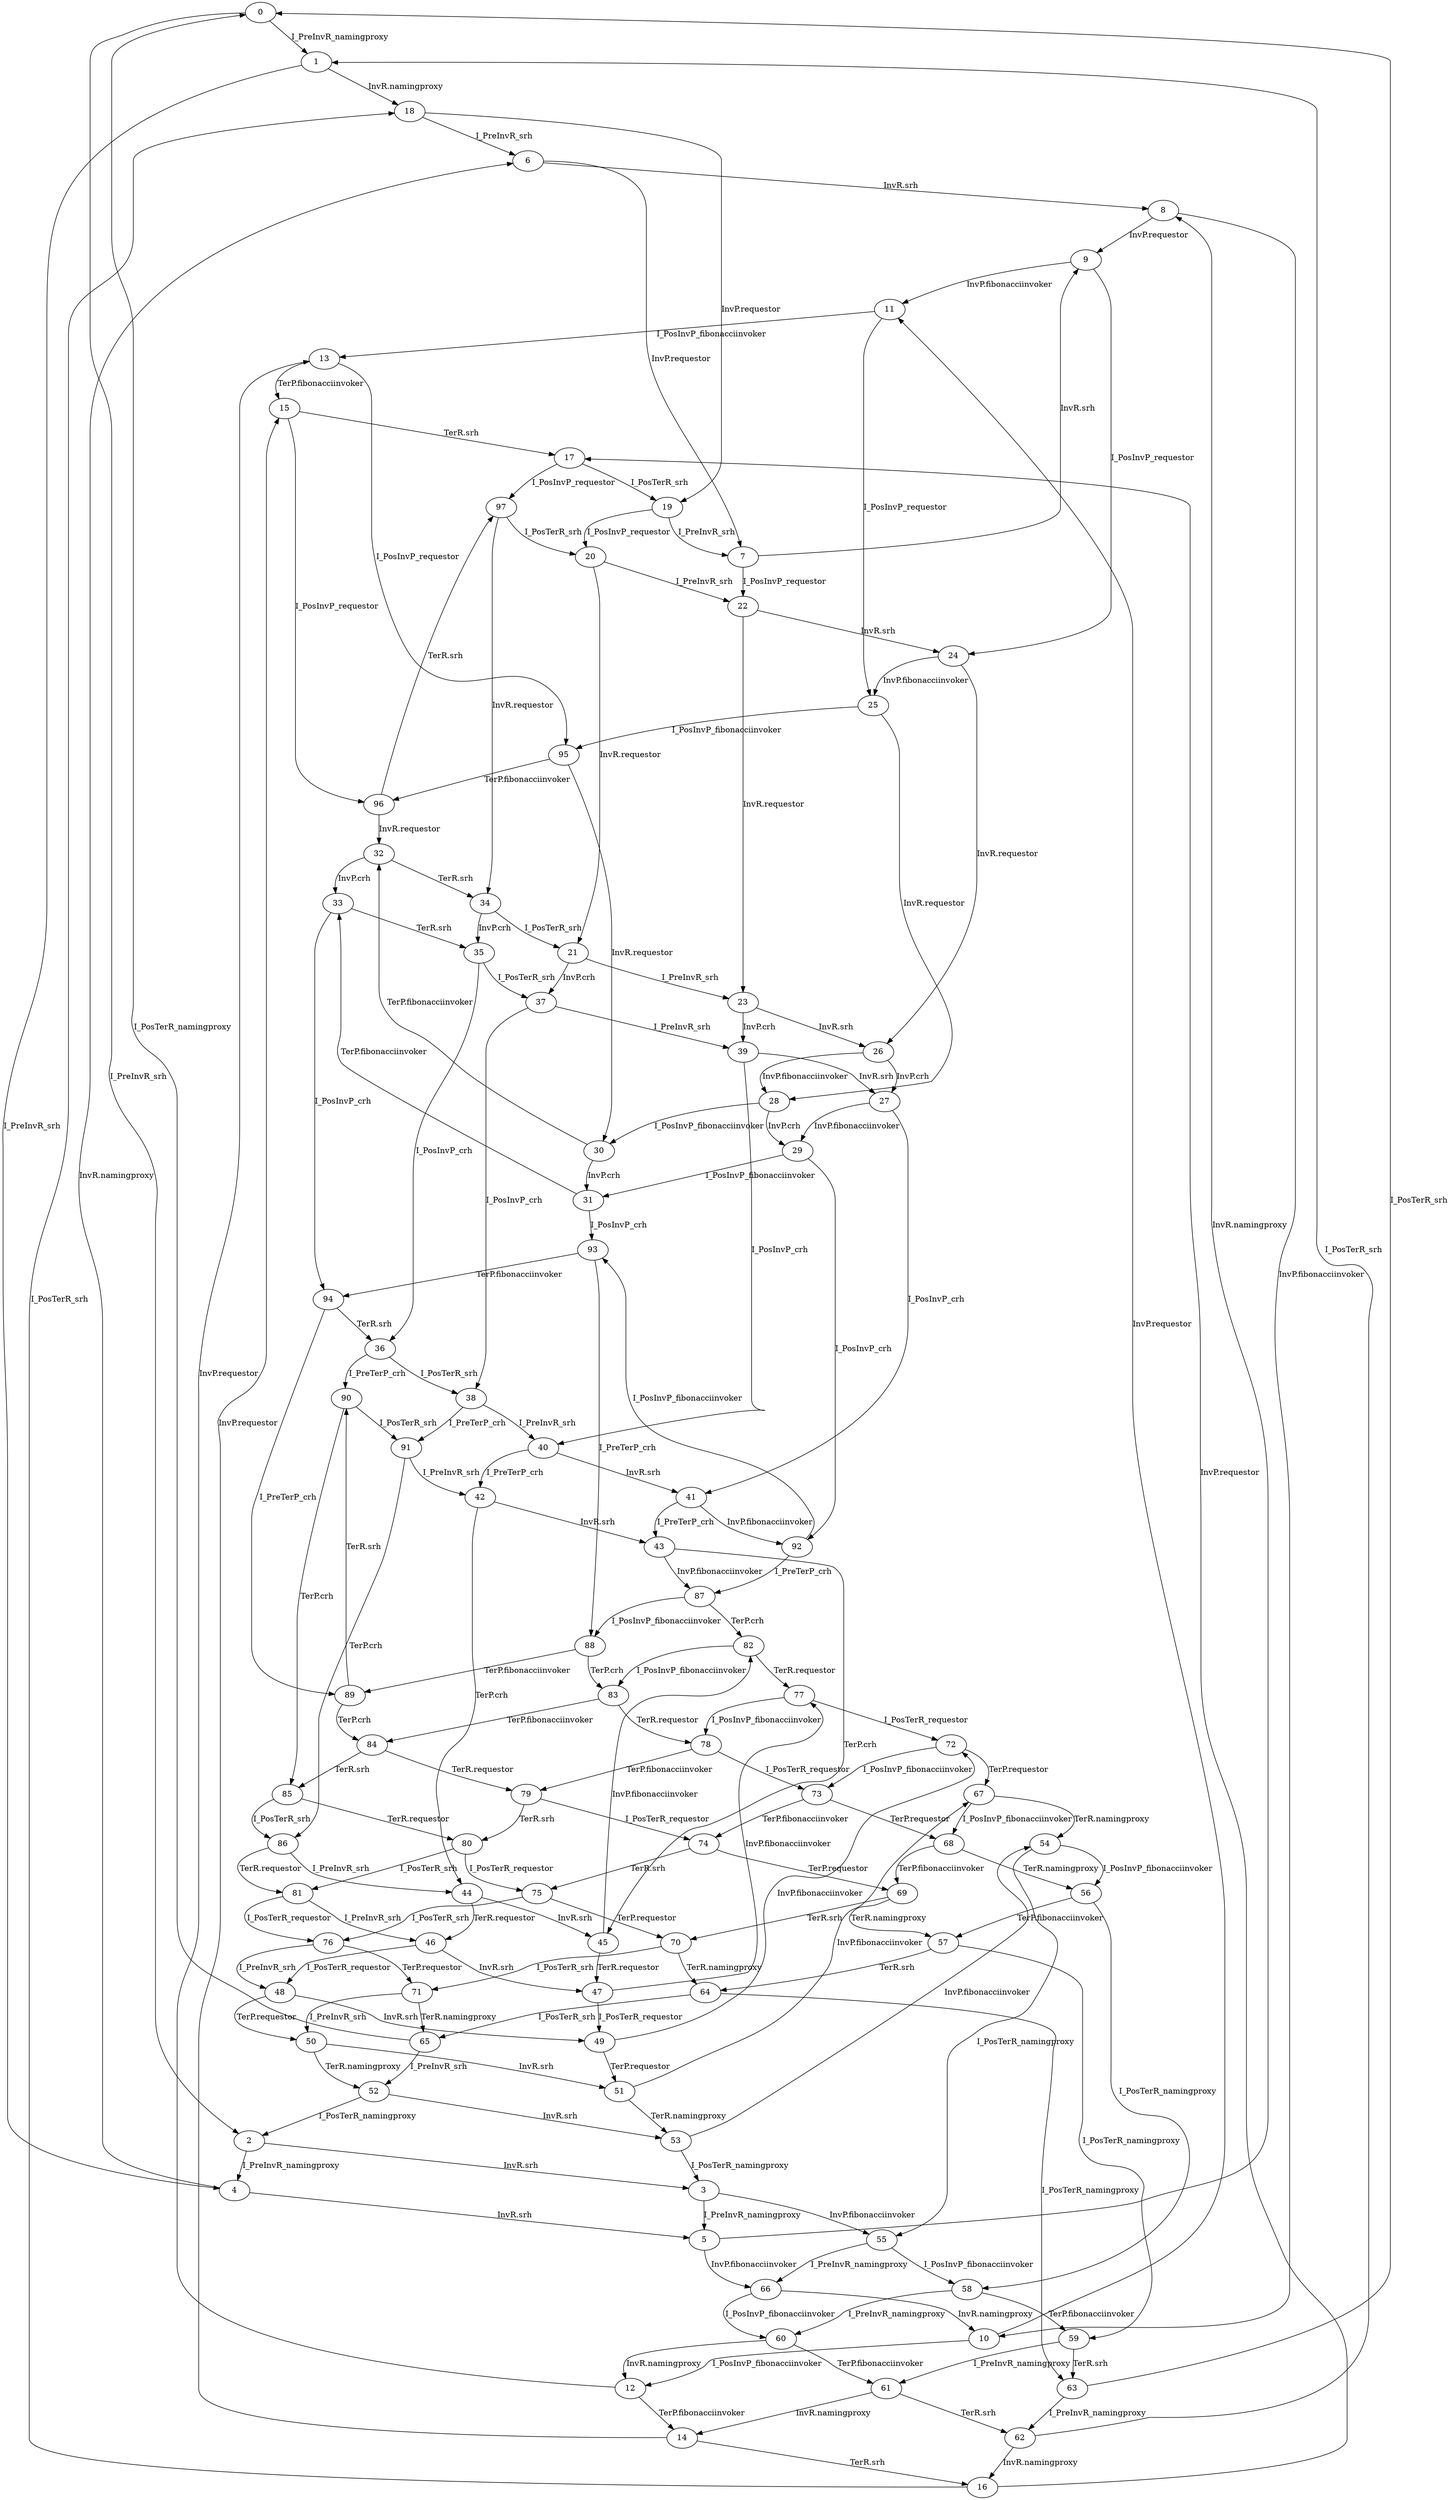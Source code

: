 digraph G {
  0 -> 1 [ label="I_PreInvR_namingproxy" ];
  0 -> 2 [ label="I_PreInvR_srh" ];
  1 -> 18 [ label="InvR.namingproxy" ];
  1 -> 4 [ label="I_PreInvR_srh" ];
  2 -> 3 [ label="InvR.srh" ];
  2 -> 4 [ label="I_PreInvR_namingproxy" ];
  3 -> 55 [ label="InvP.fibonacciinvoker" ];
  3 -> 5 [ label="I_PreInvR_namingproxy" ];
  4 -> 5 [ label="InvR.srh" ];
  4 -> 6 [ label="InvR.namingproxy" ];
  5 -> 66 [ label="InvP.fibonacciinvoker" ];
  5 -> 8 [ label="InvR.namingproxy" ];
  6 -> 7 [ label="InvP.requestor" ];
  6 -> 8 [ label="InvR.srh" ];
  7 -> 9 [ label="InvR.srh" ];
  7 -> 22 [ label="I_PosInvP_requestor" ];
  8 -> 9 [ label="InvP.requestor" ];
  8 -> 10 [ label="InvP.fibonacciinvoker" ];
  9 -> 11 [ label="InvP.fibonacciinvoker" ];
  9 -> 24 [ label="I_PosInvP_requestor" ];
  10 -> 11 [ label="InvP.requestor" ];
  10 -> 12 [ label="I_PosInvP_fibonacciinvoker" ];
  11 -> 13 [ label="I_PosInvP_fibonacciinvoker" ];
  11 -> 25 [ label="I_PosInvP_requestor" ];
  12 -> 13 [ label="InvP.requestor" ];
  12 -> 14 [ label="TerP.fibonacciinvoker" ];
  13 -> 15 [ label="TerP.fibonacciinvoker" ];
  13 -> 95 [ label="I_PosInvP_requestor" ];
  14 -> 15 [ label="InvP.requestor" ];
  14 -> 16 [ label="TerR.srh" ];
  15 -> 17 [ label="TerR.srh" ];
  15 -> 96 [ label="I_PosInvP_requestor" ];
  16 -> 17 [ label="InvP.requestor" ];
  16 -> 18 [ label="I_PosTerR_srh" ];
  17 -> 97 [ label="I_PosInvP_requestor" ];
  17 -> 19 [ label="I_PosTerR_srh" ];
  18 -> 19 [ label="InvP.requestor" ];
  18 -> 6 [ label="I_PreInvR_srh" ];
  19 -> 20 [ label="I_PosInvP_requestor" ];
  19 -> 7 [ label="I_PreInvR_srh" ];
  20 -> 21 [ label="InvR.requestor" ];
  20 -> 22 [ label="I_PreInvR_srh" ];
  21 -> 37 [ label="InvP.crh" ];
  21 -> 23 [ label="I_PreInvR_srh" ];
  22 -> 23 [ label="InvR.requestor" ];
  22 -> 24 [ label="InvR.srh" ];
  23 -> 39 [ label="InvP.crh" ];
  23 -> 26 [ label="InvR.srh" ];
  24 -> 25 [ label="InvP.fibonacciinvoker" ];
  24 -> 26 [ label="InvR.requestor" ];
  25 -> 28 [ label="InvR.requestor" ];
  25 -> 95 [ label="I_PosInvP_fibonacciinvoker" ];
  26 -> 27 [ label="InvP.crh" ];
  26 -> 28 [ label="InvP.fibonacciinvoker" ];
  27 -> 29 [ label="InvP.fibonacciinvoker" ];
  27 -> 41 [ label="I_PosInvP_crh" ];
  28 -> 29 [ label="InvP.crh" ];
  28 -> 30 [ label="I_PosInvP_fibonacciinvoker" ];
  29 -> 31 [ label="I_PosInvP_fibonacciinvoker" ];
  29 -> 92 [ label="I_PosInvP_crh" ];
  30 -> 31 [ label="InvP.crh" ];
  30 -> 32 [ label="TerP.fibonacciinvoker" ];
  31 -> 33 [ label="TerP.fibonacciinvoker" ];
  31 -> 93 [ label="I_PosInvP_crh" ];
  32 -> 33 [ label="InvP.crh" ];
  32 -> 34 [ label="TerR.srh" ];
  33 -> 35 [ label="TerR.srh" ];
  33 -> 94 [ label="I_PosInvP_crh" ];
  34 -> 35 [ label="InvP.crh" ];
  34 -> 21 [ label="I_PosTerR_srh" ];
  35 -> 36 [ label="I_PosInvP_crh" ];
  35 -> 37 [ label="I_PosTerR_srh" ];
  36 -> 90 [ label="I_PreTerP_crh" ];
  36 -> 38 [ label="I_PosTerR_srh" ];
  37 -> 38 [ label="I_PosInvP_crh" ];
  37 -> 39 [ label="I_PreInvR_srh" ];
  38 -> 91 [ label="I_PreTerP_crh" ];
  38 -> 40 [ label="I_PreInvR_srh" ];
  39 -> 27 [ label="InvR.srh" ];
  39 -> 40 [ label="I_PosInvP_crh" ];
  40 -> 41 [ label="InvR.srh" ];
  40 -> 42 [ label="I_PreTerP_crh" ];
  41 -> 92 [ label="InvP.fibonacciinvoker" ];
  41 -> 43 [ label="I_PreTerP_crh" ];
  42 -> 43 [ label="InvR.srh" ];
  42 -> 44 [ label="TerP.crh" ];
  43 -> 87 [ label="InvP.fibonacciinvoker" ];
  43 -> 45 [ label="TerP.crh" ];
  44 -> 45 [ label="InvR.srh" ];
  44 -> 46 [ label="TerR.requestor" ];
  45 -> 82 [ label="InvP.fibonacciinvoker" ];
  45 -> 47 [ label="TerR.requestor" ];
  46 -> 47 [ label="InvR.srh" ];
  46 -> 48 [ label="I_PosTerR_requestor" ];
  47 -> 77 [ label="InvP.fibonacciinvoker" ];
  47 -> 49 [ label="I_PosTerR_requestor" ];
  48 -> 49 [ label="InvR.srh" ];
  48 -> 50 [ label="TerP.requestor" ];
  49 -> 72 [ label="InvP.fibonacciinvoker" ];
  49 -> 51 [ label="TerP.requestor" ];
  50 -> 51 [ label="InvR.srh" ];
  50 -> 52 [ label="TerR.namingproxy" ];
  51 -> 67 [ label="InvP.fibonacciinvoker" ];
  51 -> 53 [ label="TerR.namingproxy" ];
  52 -> 53 [ label="InvR.srh" ];
  52 -> 2 [ label="I_PosTerR_namingproxy" ];
  53 -> 54 [ label="InvP.fibonacciinvoker" ];
  53 -> 3 [ label="I_PosTerR_namingproxy" ];
  54 -> 55 [ label="I_PosTerR_namingproxy" ];
  54 -> 56 [ label="I_PosInvP_fibonacciinvoker" ];
  55 -> 66 [ label="I_PreInvR_namingproxy" ];
  55 -> 58 [ label="I_PosInvP_fibonacciinvoker" ];
  56 -> 57 [ label="TerP.fibonacciinvoker" ];
  56 -> 58 [ label="I_PosTerR_namingproxy" ];
  57 -> 64 [ label="TerR.srh" ];
  57 -> 59 [ label="I_PosTerR_namingproxy" ];
  58 -> 59 [ label="TerP.fibonacciinvoker" ];
  58 -> 60 [ label="I_PreInvR_namingproxy" ];
  59 -> 63 [ label="TerR.srh" ];
  59 -> 61 [ label="I_PreInvR_namingproxy" ];
  60 -> 12 [ label="InvR.namingproxy" ];
  60 -> 61 [ label="TerP.fibonacciinvoker" ];
  61 -> 14 [ label="InvR.namingproxy" ];
  61 -> 62 [ label="TerR.srh" ];
  62 -> 16 [ label="InvR.namingproxy" ];
  62 -> 1 [ label="I_PosTerR_srh" ];
  63 -> 62 [ label="I_PreInvR_namingproxy" ];
  63 -> 0 [ label="I_PosTerR_srh" ];
  64 -> 63 [ label="I_PosTerR_namingproxy" ];
  64 -> 65 [ label="I_PosTerR_srh" ];
  65 -> 0 [ label="I_PosTerR_namingproxy" ];
  65 -> 52 [ label="I_PreInvR_srh" ];
  66 -> 10 [ label="InvR.namingproxy" ];
  66 -> 60 [ label="I_PosInvP_fibonacciinvoker" ];
  67 -> 54 [ label="TerR.namingproxy" ];
  67 -> 68 [ label="I_PosInvP_fibonacciinvoker" ];
  68 -> 56 [ label="TerR.namingproxy" ];
  68 -> 69 [ label="TerP.fibonacciinvoker" ];
  69 -> 70 [ label="TerR.srh" ];
  69 -> 57 [ label="TerR.namingproxy" ];
  70 -> 64 [ label="TerR.namingproxy" ];
  70 -> 71 [ label="I_PosTerR_srh" ];
  71 -> 65 [ label="TerR.namingproxy" ];
  71 -> 50 [ label="I_PreInvR_srh" ];
  72 -> 67 [ label="TerP.requestor" ];
  72 -> 73 [ label="I_PosInvP_fibonacciinvoker" ];
  73 -> 68 [ label="TerP.requestor" ];
  73 -> 74 [ label="TerP.fibonacciinvoker" ];
  74 -> 75 [ label="TerR.srh" ];
  74 -> 69 [ label="TerP.requestor" ];
  75 -> 70 [ label="TerP.requestor" ];
  75 -> 76 [ label="I_PosTerR_srh" ];
  76 -> 71 [ label="TerP.requestor" ];
  76 -> 48 [ label="I_PreInvR_srh" ];
  77 -> 78 [ label="I_PosInvP_fibonacciinvoker" ];
  77 -> 72 [ label="I_PosTerR_requestor" ];
  78 -> 79 [ label="TerP.fibonacciinvoker" ];
  78 -> 73 [ label="I_PosTerR_requestor" ];
  79 -> 80 [ label="TerR.srh" ];
  79 -> 74 [ label="I_PosTerR_requestor" ];
  80 -> 75 [ label="I_PosTerR_requestor" ];
  80 -> 81 [ label="I_PosTerR_srh" ];
  81 -> 76 [ label="I_PosTerR_requestor" ];
  81 -> 46 [ label="I_PreInvR_srh" ];
  82 -> 77 [ label="TerR.requestor" ];
  82 -> 83 [ label="I_PosInvP_fibonacciinvoker" ];
  83 -> 78 [ label="TerR.requestor" ];
  83 -> 84 [ label="TerP.fibonacciinvoker" ];
  84 -> 79 [ label="TerR.requestor" ];
  84 -> 85 [ label="TerR.srh" ];
  85 -> 80 [ label="TerR.requestor" ];
  85 -> 86 [ label="I_PosTerR_srh" ];
  86 -> 81 [ label="TerR.requestor" ];
  86 -> 44 [ label="I_PreInvR_srh" ];
  87 -> 82 [ label="TerP.crh" ];
  87 -> 88 [ label="I_PosInvP_fibonacciinvoker" ];
  88 -> 83 [ label="TerP.crh" ];
  88 -> 89 [ label="TerP.fibonacciinvoker" ];
  89 -> 90 [ label="TerR.srh" ];
  89 -> 84 [ label="TerP.crh" ];
  90 -> 85 [ label="TerP.crh" ];
  90 -> 91 [ label="I_PosTerR_srh" ];
  91 -> 86 [ label="TerP.crh" ];
  91 -> 42 [ label="I_PreInvR_srh" ];
  92 -> 93 [ label="I_PosInvP_fibonacciinvoker" ];
  92 -> 87 [ label="I_PreTerP_crh" ];
  93 -> 94 [ label="TerP.fibonacciinvoker" ];
  93 -> 88 [ label="I_PreTerP_crh" ];
  94 -> 36 [ label="TerR.srh" ];
  94 -> 89 [ label="I_PreTerP_crh" ];
  95 -> 30 [ label="InvR.requestor" ];
  95 -> 96 [ label="TerP.fibonacciinvoker" ];
  96 -> 32 [ label="InvR.requestor" ];
  96 -> 97 [ label="TerR.srh" ];
  97 -> 34 [ label="InvR.requestor" ];
  97 -> 20 [ label="I_PosTerR_srh" ];
}
